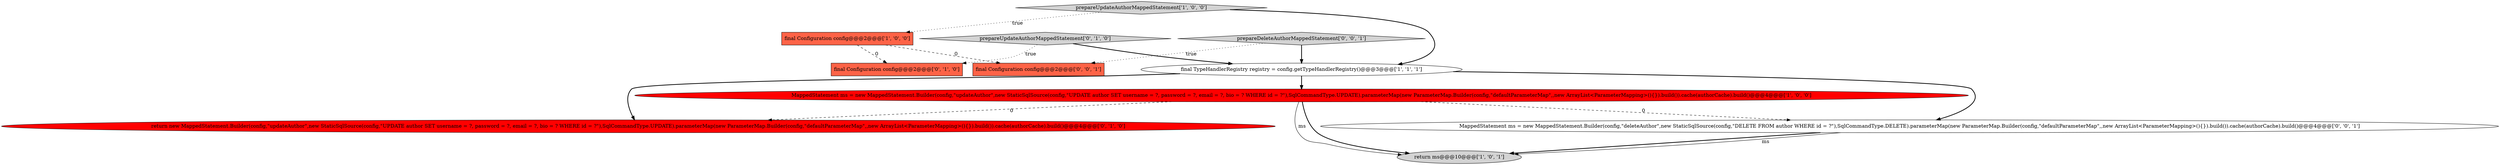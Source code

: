 digraph {
7 [style = filled, label = "return new MappedStatement.Builder(config,\"updateAuthor\",new StaticSqlSource(config,\"UPDATE author SET username = ?, password = ?, email = ?, bio = ? WHERE id = ?\"),SqlCommandType.UPDATE).parameterMap(new ParameterMap.Builder(config,\"defaultParameterMap\",,new ArrayList<ParameterMapping>(){}).build()).cache(authorCache).build()@@@4@@@['0', '1', '0']", fillcolor = red, shape = ellipse image = "AAA1AAABBB2BBB"];
3 [style = filled, label = "return ms@@@10@@@['1', '0', '1']", fillcolor = lightgray, shape = ellipse image = "AAA0AAABBB1BBB"];
8 [style = filled, label = "final Configuration config@@@2@@@['0', '0', '1']", fillcolor = tomato, shape = box image = "AAA0AAABBB3BBB"];
6 [style = filled, label = "prepareUpdateAuthorMappedStatement['0', '1', '0']", fillcolor = lightgray, shape = diamond image = "AAA0AAABBB2BBB"];
9 [style = filled, label = "prepareDeleteAuthorMappedStatement['0', '0', '1']", fillcolor = lightgray, shape = diamond image = "AAA0AAABBB3BBB"];
10 [style = filled, label = "MappedStatement ms = new MappedStatement.Builder(config,\"deleteAuthor\",new StaticSqlSource(config,\"DELETE FROM author WHERE id = ?\"),SqlCommandType.DELETE).parameterMap(new ParameterMap.Builder(config,\"defaultParameterMap\",,new ArrayList<ParameterMapping>(){}).build()).cache(authorCache).build()@@@4@@@['0', '0', '1']", fillcolor = white, shape = ellipse image = "AAA0AAABBB3BBB"];
1 [style = filled, label = "final TypeHandlerRegistry registry = config.getTypeHandlerRegistry()@@@3@@@['1', '1', '1']", fillcolor = white, shape = ellipse image = "AAA0AAABBB1BBB"];
5 [style = filled, label = "final Configuration config@@@2@@@['0', '1', '0']", fillcolor = tomato, shape = box image = "AAA1AAABBB2BBB"];
0 [style = filled, label = "prepareUpdateAuthorMappedStatement['1', '0', '0']", fillcolor = lightgray, shape = diamond image = "AAA0AAABBB1BBB"];
4 [style = filled, label = "MappedStatement ms = new MappedStatement.Builder(config,\"updateAuthor\",new StaticSqlSource(config,\"UPDATE author SET username = ?, password = ?, email = ?, bio = ? WHERE id = ?\"),SqlCommandType.UPDATE).parameterMap(new ParameterMap.Builder(config,\"defaultParameterMap\",,new ArrayList<ParameterMapping>(){}).build()).cache(authorCache).build()@@@4@@@['1', '0', '0']", fillcolor = red, shape = ellipse image = "AAA1AAABBB1BBB"];
2 [style = filled, label = "final Configuration config@@@2@@@['1', '0', '0']", fillcolor = tomato, shape = box image = "AAA1AAABBB1BBB"];
6->1 [style = bold, label=""];
4->3 [style = bold, label=""];
10->3 [style = bold, label=""];
1->4 [style = bold, label=""];
2->5 [style = dashed, label="0"];
4->3 [style = solid, label="ms"];
0->2 [style = dotted, label="true"];
9->1 [style = bold, label=""];
4->10 [style = dashed, label="0"];
1->10 [style = bold, label=""];
10->3 [style = solid, label="ms"];
4->7 [style = dashed, label="0"];
1->7 [style = bold, label=""];
0->1 [style = bold, label=""];
2->8 [style = dashed, label="0"];
6->5 [style = dotted, label="true"];
9->8 [style = dotted, label="true"];
}
